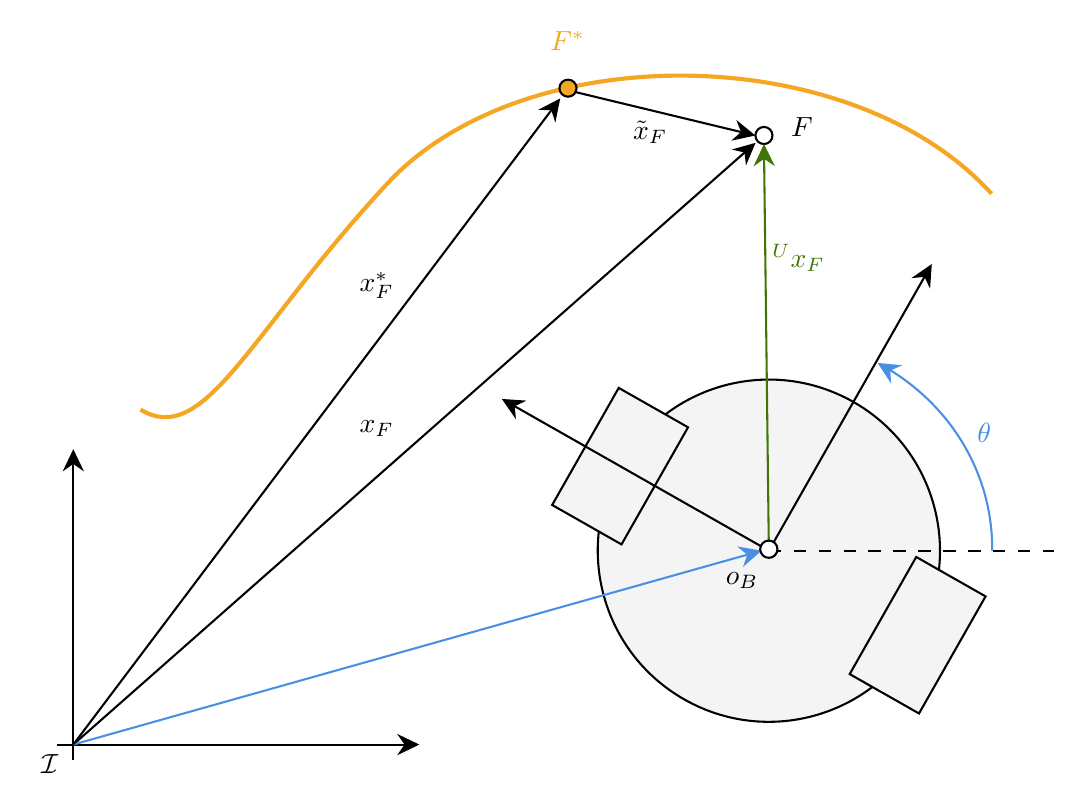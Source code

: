 

\tikzset{every picture/.style={line width=0.75pt}} %

\begin{tikzpicture}[x=0.75pt,y=0.75pt,yscale=-1,xscale=1]

\draw  [fill={rgb, 255:red, 244; green, 244; blue, 244 }  ,fill opacity=1 ] (398,321.16) .. controls (358.42,298.66) and (344.56,248.34) .. (367.06,208.76) .. controls (389.55,169.17) and (439.88,155.32) .. (479.46,177.82) .. controls (519.04,200.31) and (532.9,250.64) .. (510.4,290.22) .. controls (487.91,329.8) and (437.58,343.65) .. (398,321.16) -- cycle ;
\draw  [fill={rgb, 255:red, 244; green, 244; blue, 244 }  ,fill opacity=1 ] (334.32,227.47) -- (366.39,171.05) -- (399.79,190.04) -- (367.73,246.46) -- cycle ;
\draw  [fill={rgb, 255:red, 244; green, 244; blue, 244 }  ,fill opacity=1 ] (477.67,308.94) -- (509.73,252.52) -- (543.14,271.5) -- (511.07,327.92) -- cycle ;
\draw    (438.73,249.49) -- (515.73,113.99) ;
\draw [shift={(517.22,111.38)}, rotate = 119.61] [fill={rgb, 255:red, 0; green, 0; blue, 0 }  ][line width=0.08]  [draw opacity=0] (10.72,-5.15) -- (0,0) -- (10.72,5.15) -- (7.12,0) -- cycle    ;
\draw    (438.73,249.49) -- (312.69,177.86) ;
\draw [shift={(310.08,176.37)}, rotate = 29.61] [fill={rgb, 255:red, 0; green, 0; blue, 0 }  ][line width=0.08]  [draw opacity=0] (10.72,-5.15) -- (0,0) -- (10.72,5.15) -- (7.12,0) -- cycle    ;
\draw    (95.61,342.9) -- (267.33,342.9) ;
\draw [shift={(270.33,342.9)}, rotate = 180] [fill={rgb, 255:red, 0; green, 0; blue, 0 }  ][line width=0.08]  [draw opacity=0] (10.72,-5.15) -- (0,0) -- (10.72,5.15) -- (7.12,0) -- cycle    ;
\draw    (103.61,350.33) -- (103.61,203.59) ;
\draw [shift={(103.61,200.59)}, rotate = 90] [fill={rgb, 255:red, 0; green, 0; blue, 0 }  ][line width=0.08]  [draw opacity=0] (10.72,-5.15) -- (0,0) -- (10.72,5.15) -- (7.12,0) -- cycle    ;
\draw   (432.24,49.45) .. controls (432.24,47.18) and (434.08,45.33) .. (436.36,45.33) .. controls (438.63,45.33) and (440.47,47.18) .. (440.47,49.45) .. controls (440.47,51.72) and (438.63,53.56) .. (436.36,53.56) .. controls (434.08,53.56) and (432.24,51.72) .. (432.24,49.45) -- cycle ;
\draw    (103.61,342.9) -- (430.08,54.96) ;
\draw [shift={(432.33,52.97)}, rotate = 138.59] [fill={rgb, 255:red, 0; green, 0; blue, 0 }  ][line width=0.08]  [draw opacity=0] (10.72,-5.15) -- (0,0) -- (10.72,5.15) -- (7.12,0) -- cycle    ;
\draw [color={rgb, 255:red, 65; green, 117; blue, 5 }  ,draw opacity=1 ]   (438.73,249.49) -- (436.39,56.56) ;
\draw [shift={(436.36,53.56)}, rotate = 89.31] [fill={rgb, 255:red, 65; green, 117; blue, 5 }  ,fill opacity=1 ][line width=0.08]  [draw opacity=0] (10.72,-5.15) -- (0,0) -- (10.72,5.15) -- (7.12,0) -- cycle    ;
\draw  [draw opacity=0] (491.13,159.02) .. controls (523.45,176.19) and (545.57,208.83) .. (546.31,246.67) .. controls (546.33,247.61) and (546.33,248.55) .. (546.33,249.49) -- (438.71,248.77) -- cycle ; \draw [color={rgb, 255:red, 74; green, 144; blue, 226 }  ,draw opacity=1 ]   (494.01,160.61) .. controls (524.75,178.15) and (545.59,209.96) .. (546.31,246.67) .. controls (546.33,247.61) and (546.33,248.55) .. (546.33,249.49) ;  \draw [shift={(491.13,159.02)}, rotate = 31.16] [fill={rgb, 255:red, 74; green, 144; blue, 226 }  ,fill opacity=1 ][line width=0.08]  [draw opacity=0] (10.72,-5.15) -- (0,0) -- (10.72,5.15) -- (7.12,0) -- cycle    ;
\draw  [dash pattern={on 4.5pt off 4.5pt}]  (438.71,249.49) -- (576.33,249.49) ;
\draw [color={rgb, 255:red, 74; green, 144; blue, 226 }  ,draw opacity=1 ]   (103.61,342.9) -- (432.29,250.3) ;
\draw [shift={(435.18,249.49)}, rotate = 164.27] [fill={rgb, 255:red, 74; green, 144; blue, 226 }  ,fill opacity=1 ][line width=0.08]  [draw opacity=0] (10.72,-5.15) -- (0,0) -- (10.72,5.15) -- (7.12,0) -- cycle    ;
\draw  [fill={rgb, 255:red, 255; green, 255; blue, 255 }  ,fill opacity=1 ] (434.55,248.77) .. controls (434.55,246.48) and (436.41,244.62) .. (438.71,244.62) .. controls (441,244.62) and (442.86,246.48) .. (442.86,248.77) .. controls (442.86,251.07) and (441,252.93) .. (438.71,252.93) .. controls (436.41,252.93) and (434.55,251.07) .. (434.55,248.77) -- cycle ;
\draw [color={rgb, 255:red, 245; green, 166; blue, 35 }  ,draw opacity=1 ][line width=1.5]    (136,181.5) .. controls (167.14,200.36) and (189,143.5) .. (255,72.5) .. controls (321,1.5) and (479,3.5) .. (546,77.5) ;
\draw  [fill={rgb, 255:red, 245; green, 166; blue, 35 }  ,fill opacity=1 ] (337.84,26.65) .. controls (337.84,24.38) and (339.68,22.53) .. (341.96,22.53) .. controls (344.23,22.53) and (346.07,24.38) .. (346.07,26.65) .. controls (346.07,28.92) and (344.23,30.76) .. (341.96,30.76) .. controls (339.68,30.76) and (337.84,28.92) .. (337.84,26.65) -- cycle ;
\draw    (103.61,342.9) -- (336.39,34) ;
\draw [shift={(338.2,31.6)}, rotate = 127] [fill={rgb, 255:red, 0; green, 0; blue, 0 }  ][line width=0.08]  [draw opacity=0] (10.72,-5.15) -- (0,0) -- (10.72,5.15) -- (7.12,0) -- cycle    ;
\draw    (345,28.4) -- (429.33,48.74) ;
\draw [shift={(432.24,49.45)}, rotate = 193.56] [fill={rgb, 255:red, 0; green, 0; blue, 0 }  ][line width=0.08]  [draw opacity=0] (10.72,-5.15) -- (0,0) -- (10.72,5.15) -- (7.12,0) -- cycle    ;

\draw (537.71,186.83) node [anchor=north west][inner sep=0.75pt]    {$\textcolor[rgb]{0.29,0.56,0.89}{\theta }$};
\draw (416.46,258.63) node [anchor=north west][inner sep=0.75pt]    {$o_{B}$};
\draw (86.57,346.4) node [anchor=north west][inner sep=0.75pt]    {$\mathcal{I}$};
\draw (448,39.4) node [anchor=north west][inner sep=0.75pt]    {$F$};
\draw (438.8,100.4) node [anchor=north west][inner sep=0.75pt]    {$\textcolor[rgb]{0.25,0.46,0.02}{^{U} x_{F}}$};
\draw (240,185.4) node [anchor=north west][inner sep=0.75pt]    {$x_{F}$};
\draw (332,-2) node [anchor=north west][inner sep=0.75pt]    {$\textcolor[rgb]{0.96,0.65,0.14}{F^{*}}$};
\draw (240,113.8) node [anchor=north west][inner sep=0.75pt]    {$x_{F}^{*}$};
\draw (371.79,41) node [anchor=north west][inner sep=0.75pt]    {$\tilde{x}_{F}$};


\end{tikzpicture}
